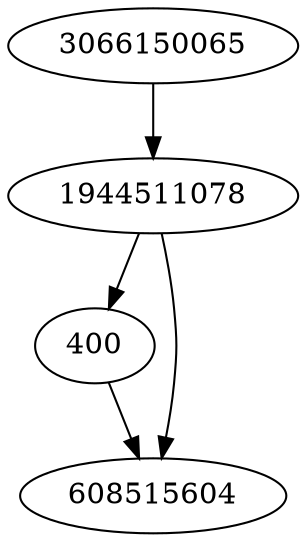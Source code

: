 strict digraph  {
400;
3066150065;
608515604;
1944511078;
400 -> 608515604;
3066150065 -> 1944511078;
1944511078 -> 608515604;
1944511078 -> 400;
}
